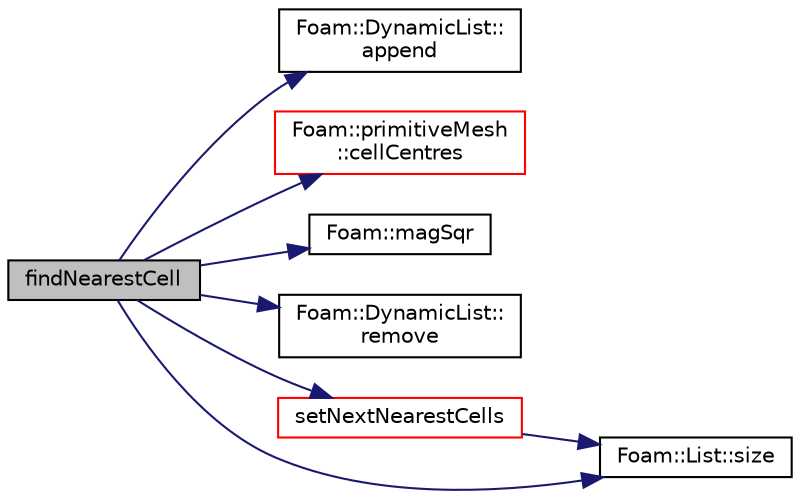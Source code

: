 digraph "findNearestCell"
{
  bgcolor="transparent";
  edge [fontname="Helvetica",fontsize="10",labelfontname="Helvetica",labelfontsize="10"];
  node [fontname="Helvetica",fontsize="10",shape=record];
  rankdir="LR";
  Node166 [label="findNearestCell",height=0.2,width=0.4,color="black", fillcolor="grey75", style="filled", fontcolor="black"];
  Node166 -> Node167 [color="midnightblue",fontsize="10",style="solid",fontname="Helvetica"];
  Node167 [label="Foam::DynamicList::\lappend",height=0.2,width=0.4,color="black",URL="$a27005.html#a7b67b42af715604376ad63a681dee6d8",tooltip="Append an element at the end of the list. "];
  Node166 -> Node168 [color="midnightblue",fontsize="10",style="solid",fontname="Helvetica"];
  Node168 [label="Foam::primitiveMesh\l::cellCentres",height=0.2,width=0.4,color="red",URL="$a28685.html#a7300aee2989c6ec70e39436816461902"];
  Node166 -> Node231 [color="midnightblue",fontsize="10",style="solid",fontname="Helvetica"];
  Node231 [label="Foam::magSqr",height=0.2,width=0.4,color="black",URL="$a21851.html#ae6fff2c6981e6d9618aa5038e69def6e"];
  Node166 -> Node232 [color="midnightblue",fontsize="10",style="solid",fontname="Helvetica"];
  Node232 [label="Foam::DynamicList::\lremove",height=0.2,width=0.4,color="black",URL="$a27005.html#a11a92c7c8e39f3f023c3bcca1e5297f0",tooltip="Remove and return the top element. "];
  Node166 -> Node233 [color="midnightblue",fontsize="10",style="solid",fontname="Helvetica"];
  Node233 [label="setNextNearestCells",height=0.2,width=0.4,color="red",URL="$a30509.html#a396d90f3d1c248ed85b8260214a52b71",tooltip="Set the next cells for the marching front algorithm. "];
  Node233 -> Node227 [color="midnightblue",fontsize="10",style="solid",fontname="Helvetica"];
  Node227 [label="Foam::List::size",height=0.2,width=0.4,color="black",URL="$a26833.html#a8a5f6fa29bd4b500caf186f60245b384",tooltip="Override size to be inconsistent with allocated storage. "];
  Node166 -> Node227 [color="midnightblue",fontsize="10",style="solid",fontname="Helvetica"];
}
